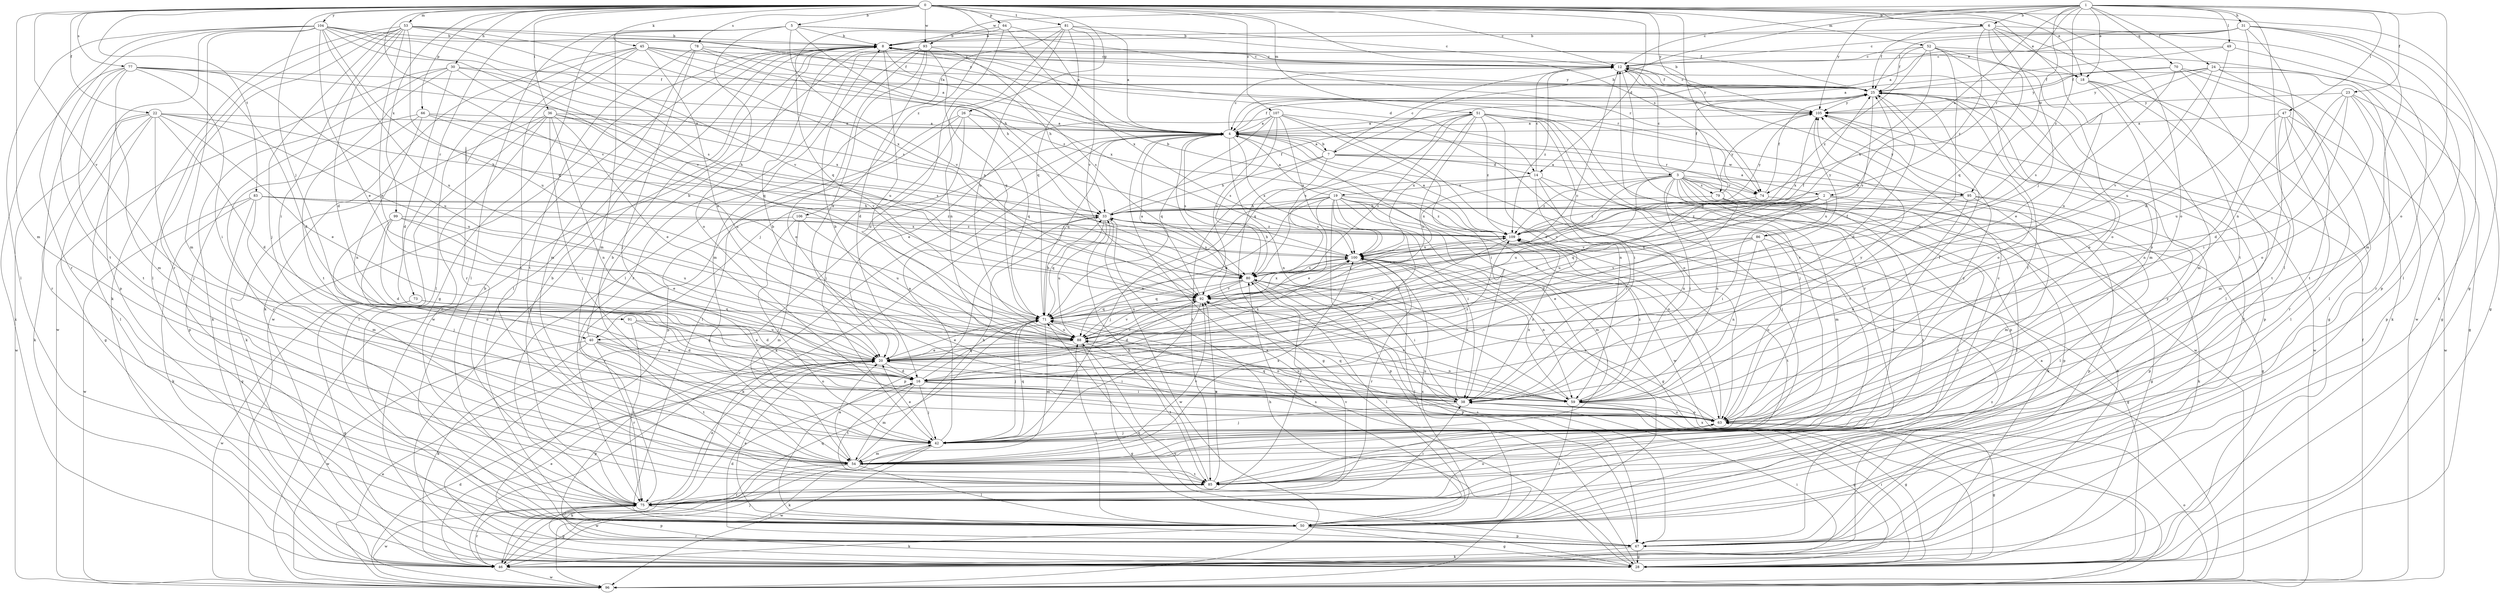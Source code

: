 strict digraph  {
0;
1;
2;
3;
4;
5;
6;
7;
8;
12;
14;
16;
18;
19;
20;
22;
23;
24;
25;
26;
28;
30;
31;
33;
36;
38;
40;
42;
45;
46;
47;
49;
50;
51;
52;
53;
54;
59;
63;
64;
66;
67;
70;
71;
73;
74;
75;
77;
78;
79;
80;
81;
83;
85;
86;
88;
91;
92;
93;
95;
96;
99;
100;
104;
105;
106;
107;
109;
0 -> 5  [label=b];
0 -> 6  [label=b];
0 -> 12  [label=c];
0 -> 14  [label=d];
0 -> 18  [label=e];
0 -> 22  [label=f];
0 -> 26  [label=g];
0 -> 28  [label=g];
0 -> 30  [label=h];
0 -> 36  [label=i];
0 -> 40  [label=j];
0 -> 45  [label=k];
0 -> 51  [label=m];
0 -> 52  [label=m];
0 -> 53  [label=m];
0 -> 54  [label=m];
0 -> 59  [label=n];
0 -> 63  [label=o];
0 -> 64  [label=p];
0 -> 66  [label=p];
0 -> 73  [label=r];
0 -> 74  [label=r];
0 -> 77  [label=s];
0 -> 78  [label=s];
0 -> 79  [label=s];
0 -> 81  [label=t];
0 -> 83  [label=t];
0 -> 91  [label=v];
0 -> 92  [label=v];
0 -> 93  [label=w];
0 -> 99  [label=x];
0 -> 104  [label=y];
0 -> 105  [label=y];
0 -> 106  [label=z];
0 -> 107  [label=z];
1 -> 2  [label=a];
1 -> 6  [label=b];
1 -> 7  [label=b];
1 -> 12  [label=c];
1 -> 18  [label=e];
1 -> 23  [label=f];
1 -> 24  [label=f];
1 -> 31  [label=h];
1 -> 47  [label=l];
1 -> 49  [label=l];
1 -> 50  [label=l];
1 -> 63  [label=o];
1 -> 70  [label=q];
1 -> 74  [label=r];
1 -> 93  [label=w];
1 -> 95  [label=w];
1 -> 105  [label=y];
1 -> 109  [label=z];
2 -> 33  [label=h];
2 -> 38  [label=i];
2 -> 46  [label=k];
2 -> 67  [label=p];
2 -> 71  [label=q];
2 -> 86  [label=u];
2 -> 88  [label=u];
2 -> 92  [label=v];
2 -> 109  [label=z];
3 -> 12  [label=c];
3 -> 25  [label=f];
3 -> 28  [label=g];
3 -> 38  [label=i];
3 -> 46  [label=k];
3 -> 50  [label=l];
3 -> 54  [label=m];
3 -> 59  [label=n];
3 -> 67  [label=p];
3 -> 74  [label=r];
3 -> 79  [label=s];
3 -> 85  [label=t];
3 -> 88  [label=u];
3 -> 92  [label=v];
3 -> 95  [label=w];
3 -> 100  [label=x];
3 -> 109  [label=z];
4 -> 7  [label=b];
4 -> 12  [label=c];
4 -> 25  [label=f];
4 -> 38  [label=i];
4 -> 40  [label=j];
4 -> 46  [label=k];
4 -> 59  [label=n];
4 -> 71  [label=q];
4 -> 74  [label=r];
4 -> 80  [label=s];
4 -> 95  [label=w];
4 -> 96  [label=w];
4 -> 100  [label=x];
5 -> 8  [label=b];
5 -> 25  [label=f];
5 -> 28  [label=g];
5 -> 33  [label=h];
5 -> 50  [label=l];
5 -> 54  [label=m];
5 -> 63  [label=o];
5 -> 74  [label=r];
5 -> 92  [label=v];
6 -> 8  [label=b];
6 -> 18  [label=e];
6 -> 25  [label=f];
6 -> 40  [label=j];
6 -> 67  [label=p];
6 -> 71  [label=q];
6 -> 85  [label=t];
6 -> 109  [label=z];
7 -> 2  [label=a];
7 -> 3  [label=a];
7 -> 4  [label=a];
7 -> 12  [label=c];
7 -> 14  [label=d];
7 -> 28  [label=g];
7 -> 33  [label=h];
7 -> 85  [label=t];
8 -> 12  [label=c];
8 -> 14  [label=d];
8 -> 18  [label=e];
8 -> 28  [label=g];
8 -> 33  [label=h];
8 -> 50  [label=l];
8 -> 74  [label=r];
8 -> 88  [label=u];
8 -> 96  [label=w];
8 -> 105  [label=y];
12 -> 25  [label=f];
12 -> 63  [label=o];
12 -> 75  [label=r];
12 -> 105  [label=y];
12 -> 109  [label=z];
14 -> 12  [label=c];
14 -> 19  [label=e];
14 -> 38  [label=i];
14 -> 42  [label=j];
14 -> 46  [label=k];
14 -> 59  [label=n];
14 -> 80  [label=s];
16 -> 38  [label=i];
16 -> 42  [label=j];
16 -> 54  [label=m];
16 -> 59  [label=n];
16 -> 71  [label=q];
16 -> 85  [label=t];
16 -> 109  [label=z];
18 -> 28  [label=g];
18 -> 50  [label=l];
18 -> 54  [label=m];
18 -> 63  [label=o];
19 -> 4  [label=a];
19 -> 16  [label=d];
19 -> 20  [label=e];
19 -> 28  [label=g];
19 -> 33  [label=h];
19 -> 38  [label=i];
19 -> 42  [label=j];
19 -> 50  [label=l];
19 -> 54  [label=m];
19 -> 63  [label=o];
19 -> 67  [label=p];
19 -> 88  [label=u];
19 -> 109  [label=z];
20 -> 16  [label=d];
20 -> 38  [label=i];
20 -> 67  [label=p];
20 -> 75  [label=r];
20 -> 92  [label=v];
20 -> 100  [label=x];
22 -> 4  [label=a];
22 -> 16  [label=d];
22 -> 20  [label=e];
22 -> 28  [label=g];
22 -> 33  [label=h];
22 -> 42  [label=j];
22 -> 46  [label=k];
22 -> 50  [label=l];
22 -> 88  [label=u];
22 -> 96  [label=w];
23 -> 16  [label=d];
23 -> 28  [label=g];
23 -> 38  [label=i];
23 -> 63  [label=o];
23 -> 67  [label=p];
23 -> 88  [label=u];
23 -> 105  [label=y];
24 -> 25  [label=f];
24 -> 28  [label=g];
24 -> 75  [label=r];
24 -> 80  [label=s];
24 -> 85  [label=t];
24 -> 92  [label=v];
24 -> 105  [label=y];
25 -> 8  [label=b];
25 -> 12  [label=c];
25 -> 16  [label=d];
25 -> 63  [label=o];
25 -> 67  [label=p];
25 -> 80  [label=s];
25 -> 105  [label=y];
26 -> 4  [label=a];
26 -> 28  [label=g];
26 -> 42  [label=j];
26 -> 50  [label=l];
26 -> 67  [label=p];
26 -> 71  [label=q];
28 -> 4  [label=a];
28 -> 38  [label=i];
28 -> 75  [label=r];
28 -> 88  [label=u];
30 -> 16  [label=d];
30 -> 25  [label=f];
30 -> 46  [label=k];
30 -> 71  [label=q];
30 -> 80  [label=s];
30 -> 85  [label=t];
30 -> 96  [label=w];
31 -> 4  [label=a];
31 -> 8  [label=b];
31 -> 12  [label=c];
31 -> 16  [label=d];
31 -> 25  [label=f];
31 -> 46  [label=k];
31 -> 50  [label=l];
31 -> 54  [label=m];
31 -> 59  [label=n];
33 -> 25  [label=f];
33 -> 46  [label=k];
33 -> 67  [label=p];
33 -> 71  [label=q];
33 -> 80  [label=s];
33 -> 88  [label=u];
33 -> 96  [label=w];
33 -> 105  [label=y];
33 -> 109  [label=z];
36 -> 4  [label=a];
36 -> 20  [label=e];
36 -> 33  [label=h];
36 -> 42  [label=j];
36 -> 46  [label=k];
36 -> 50  [label=l];
36 -> 59  [label=n];
36 -> 75  [label=r];
36 -> 80  [label=s];
38 -> 8  [label=b];
38 -> 28  [label=g];
38 -> 42  [label=j];
38 -> 63  [label=o];
38 -> 71  [label=q];
38 -> 88  [label=u];
38 -> 100  [label=x];
38 -> 105  [label=y];
38 -> 109  [label=z];
40 -> 8  [label=b];
40 -> 20  [label=e];
40 -> 46  [label=k];
40 -> 63  [label=o];
40 -> 75  [label=r];
40 -> 85  [label=t];
40 -> 96  [label=w];
42 -> 4  [label=a];
42 -> 12  [label=c];
42 -> 20  [label=e];
42 -> 25  [label=f];
42 -> 46  [label=k];
42 -> 54  [label=m];
42 -> 71  [label=q];
42 -> 96  [label=w];
42 -> 105  [label=y];
45 -> 12  [label=c];
45 -> 20  [label=e];
45 -> 25  [label=f];
45 -> 33  [label=h];
45 -> 46  [label=k];
45 -> 50  [label=l];
45 -> 75  [label=r];
45 -> 85  [label=t];
45 -> 109  [label=z];
46 -> 20  [label=e];
46 -> 38  [label=i];
46 -> 42  [label=j];
46 -> 71  [label=q];
46 -> 75  [label=r];
46 -> 96  [label=w];
46 -> 109  [label=z];
47 -> 4  [label=a];
47 -> 50  [label=l];
47 -> 54  [label=m];
47 -> 59  [label=n];
47 -> 75  [label=r];
47 -> 96  [label=w];
49 -> 4  [label=a];
49 -> 12  [label=c];
49 -> 28  [label=g];
49 -> 88  [label=u];
50 -> 8  [label=b];
50 -> 20  [label=e];
50 -> 28  [label=g];
50 -> 46  [label=k];
50 -> 67  [label=p];
50 -> 80  [label=s];
50 -> 88  [label=u];
50 -> 100  [label=x];
51 -> 4  [label=a];
51 -> 20  [label=e];
51 -> 38  [label=i];
51 -> 42  [label=j];
51 -> 67  [label=p];
51 -> 71  [label=q];
51 -> 80  [label=s];
51 -> 85  [label=t];
51 -> 88  [label=u];
51 -> 92  [label=v];
51 -> 96  [label=w];
51 -> 100  [label=x];
51 -> 109  [label=z];
52 -> 12  [label=c];
52 -> 25  [label=f];
52 -> 54  [label=m];
52 -> 59  [label=n];
52 -> 63  [label=o];
52 -> 96  [label=w];
52 -> 100  [label=x];
52 -> 109  [label=z];
53 -> 4  [label=a];
53 -> 8  [label=b];
53 -> 16  [label=d];
53 -> 20  [label=e];
53 -> 38  [label=i];
53 -> 42  [label=j];
53 -> 46  [label=k];
53 -> 50  [label=l];
53 -> 75  [label=r];
53 -> 80  [label=s];
53 -> 88  [label=u];
53 -> 92  [label=v];
54 -> 8  [label=b];
54 -> 20  [label=e];
54 -> 33  [label=h];
54 -> 46  [label=k];
54 -> 50  [label=l];
54 -> 85  [label=t];
54 -> 92  [label=v];
54 -> 96  [label=w];
54 -> 100  [label=x];
59 -> 8  [label=b];
59 -> 20  [label=e];
59 -> 28  [label=g];
59 -> 50  [label=l];
59 -> 63  [label=o];
59 -> 88  [label=u];
59 -> 92  [label=v];
59 -> 100  [label=x];
59 -> 109  [label=z];
63 -> 25  [label=f];
63 -> 28  [label=g];
63 -> 42  [label=j];
63 -> 71  [label=q];
63 -> 80  [label=s];
63 -> 109  [label=z];
64 -> 4  [label=a];
64 -> 8  [label=b];
64 -> 63  [label=o];
64 -> 71  [label=q];
64 -> 100  [label=x];
66 -> 4  [label=a];
66 -> 59  [label=n];
66 -> 67  [label=p];
66 -> 75  [label=r];
66 -> 88  [label=u];
66 -> 92  [label=v];
67 -> 16  [label=d];
67 -> 25  [label=f];
67 -> 28  [label=g];
67 -> 46  [label=k];
67 -> 71  [label=q];
67 -> 80  [label=s];
70 -> 20  [label=e];
70 -> 25  [label=f];
70 -> 46  [label=k];
70 -> 50  [label=l];
70 -> 85  [label=t];
70 -> 105  [label=y];
71 -> 12  [label=c];
71 -> 20  [label=e];
71 -> 33  [label=h];
71 -> 42  [label=j];
71 -> 54  [label=m];
71 -> 63  [label=o];
71 -> 88  [label=u];
71 -> 100  [label=x];
73 -> 16  [label=d];
73 -> 28  [label=g];
73 -> 71  [label=q];
73 -> 96  [label=w];
74 -> 25  [label=f];
74 -> 85  [label=t];
74 -> 88  [label=u];
74 -> 109  [label=z];
75 -> 8  [label=b];
75 -> 20  [label=e];
75 -> 28  [label=g];
75 -> 38  [label=i];
75 -> 50  [label=l];
75 -> 63  [label=o];
75 -> 67  [label=p];
75 -> 80  [label=s];
75 -> 92  [label=v];
75 -> 96  [label=w];
77 -> 16  [label=d];
77 -> 25  [label=f];
77 -> 38  [label=i];
77 -> 46  [label=k];
77 -> 54  [label=m];
77 -> 75  [label=r];
77 -> 85  [label=t];
77 -> 88  [label=u];
77 -> 100  [label=x];
78 -> 4  [label=a];
78 -> 12  [label=c];
78 -> 42  [label=j];
78 -> 54  [label=m];
78 -> 85  [label=t];
78 -> 100  [label=x];
79 -> 16  [label=d];
79 -> 28  [label=g];
79 -> 33  [label=h];
79 -> 75  [label=r];
79 -> 105  [label=y];
80 -> 25  [label=f];
80 -> 38  [label=i];
80 -> 50  [label=l];
80 -> 67  [label=p];
80 -> 71  [label=q];
80 -> 88  [label=u];
80 -> 92  [label=v];
81 -> 4  [label=a];
81 -> 8  [label=b];
81 -> 12  [label=c];
81 -> 50  [label=l];
81 -> 59  [label=n];
81 -> 71  [label=q];
81 -> 88  [label=u];
81 -> 92  [label=v];
83 -> 28  [label=g];
83 -> 33  [label=h];
83 -> 46  [label=k];
83 -> 54  [label=m];
83 -> 96  [label=w];
83 -> 100  [label=x];
83 -> 109  [label=z];
85 -> 12  [label=c];
85 -> 33  [label=h];
85 -> 75  [label=r];
85 -> 92  [label=v];
85 -> 105  [label=y];
86 -> 20  [label=e];
86 -> 28  [label=g];
86 -> 59  [label=n];
86 -> 63  [label=o];
86 -> 92  [label=v];
86 -> 100  [label=x];
86 -> 105  [label=y];
88 -> 20  [label=e];
88 -> 25  [label=f];
88 -> 28  [label=g];
88 -> 59  [label=n];
88 -> 85  [label=t];
88 -> 92  [label=v];
91 -> 16  [label=d];
91 -> 20  [label=e];
91 -> 75  [label=r];
91 -> 88  [label=u];
92 -> 4  [label=a];
92 -> 16  [label=d];
92 -> 42  [label=j];
92 -> 71  [label=q];
92 -> 100  [label=x];
92 -> 109  [label=z];
93 -> 12  [label=c];
93 -> 16  [label=d];
93 -> 20  [label=e];
93 -> 54  [label=m];
93 -> 63  [label=o];
93 -> 71  [label=q];
93 -> 75  [label=r];
93 -> 80  [label=s];
93 -> 96  [label=w];
95 -> 33  [label=h];
95 -> 50  [label=l];
95 -> 54  [label=m];
95 -> 63  [label=o];
95 -> 67  [label=p];
95 -> 105  [label=y];
96 -> 4  [label=a];
96 -> 16  [label=d];
96 -> 20  [label=e];
96 -> 25  [label=f];
96 -> 33  [label=h];
96 -> 63  [label=o];
96 -> 100  [label=x];
99 -> 16  [label=d];
99 -> 20  [label=e];
99 -> 42  [label=j];
99 -> 63  [label=o];
99 -> 88  [label=u];
99 -> 109  [label=z];
100 -> 33  [label=h];
100 -> 50  [label=l];
100 -> 59  [label=n];
100 -> 75  [label=r];
100 -> 80  [label=s];
104 -> 8  [label=b];
104 -> 20  [label=e];
104 -> 50  [label=l];
104 -> 54  [label=m];
104 -> 67  [label=p];
104 -> 71  [label=q];
104 -> 75  [label=r];
104 -> 80  [label=s];
104 -> 85  [label=t];
104 -> 88  [label=u];
104 -> 92  [label=v];
104 -> 100  [label=x];
104 -> 105  [label=y];
105 -> 4  [label=a];
105 -> 96  [label=w];
105 -> 100  [label=x];
106 -> 42  [label=j];
106 -> 54  [label=m];
106 -> 75  [label=r];
106 -> 88  [label=u];
106 -> 109  [label=z];
107 -> 4  [label=a];
107 -> 20  [label=e];
107 -> 38  [label=i];
107 -> 59  [label=n];
107 -> 63  [label=o];
107 -> 71  [label=q];
107 -> 80  [label=s];
107 -> 92  [label=v];
107 -> 100  [label=x];
109 -> 4  [label=a];
109 -> 8  [label=b];
109 -> 20  [label=e];
109 -> 85  [label=t];
109 -> 100  [label=x];
}
